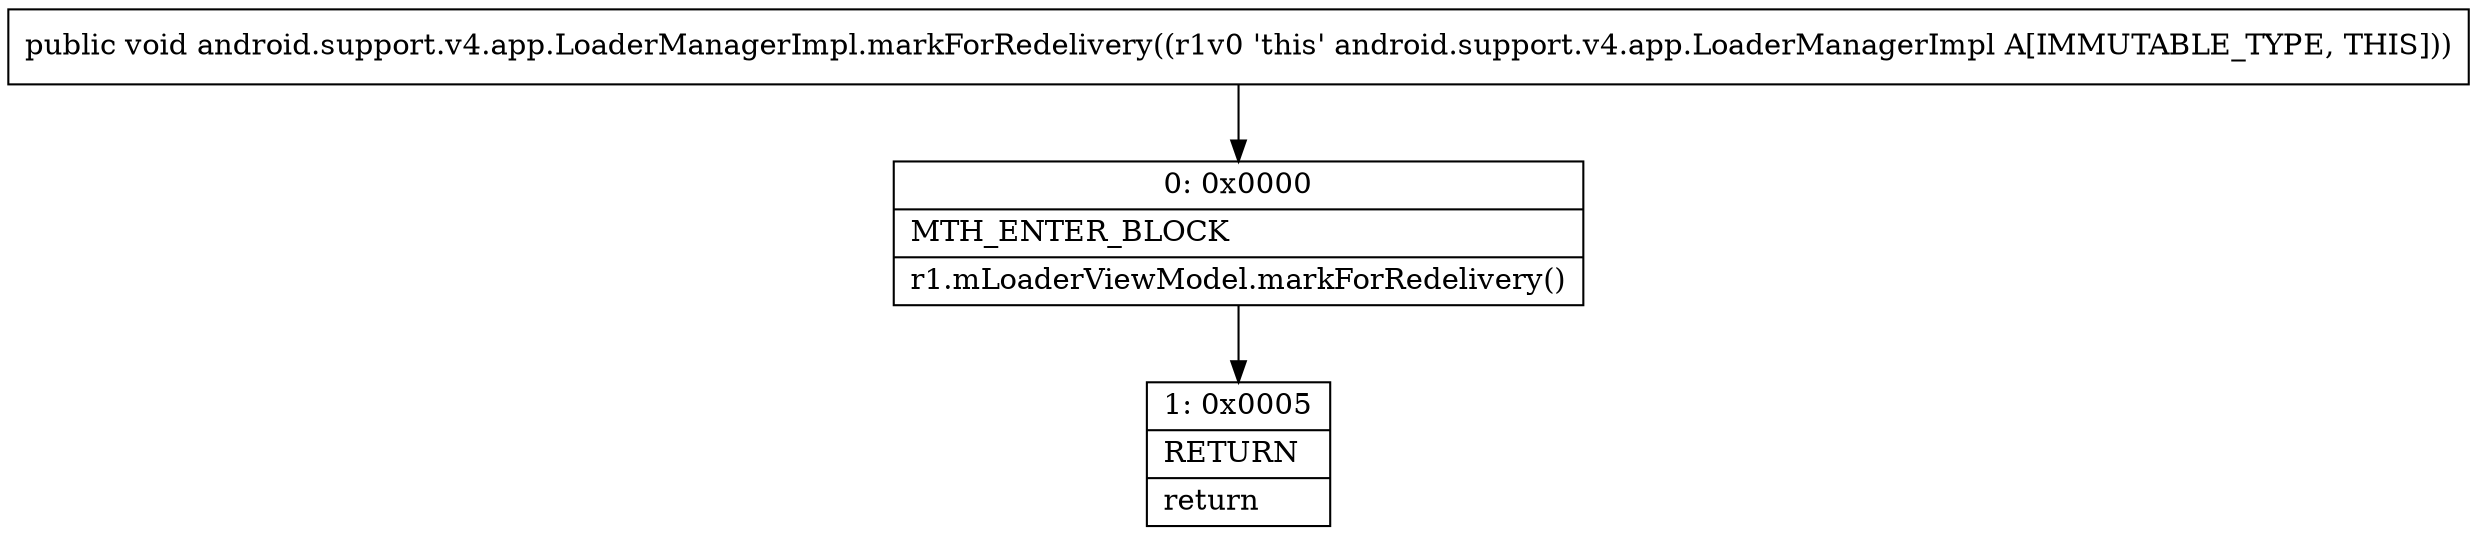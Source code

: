 digraph "CFG forandroid.support.v4.app.LoaderManagerImpl.markForRedelivery()V" {
Node_0 [shape=record,label="{0\:\ 0x0000|MTH_ENTER_BLOCK\l|r1.mLoaderViewModel.markForRedelivery()\l}"];
Node_1 [shape=record,label="{1\:\ 0x0005|RETURN\l|return\l}"];
MethodNode[shape=record,label="{public void android.support.v4.app.LoaderManagerImpl.markForRedelivery((r1v0 'this' android.support.v4.app.LoaderManagerImpl A[IMMUTABLE_TYPE, THIS])) }"];
MethodNode -> Node_0;
Node_0 -> Node_1;
}

